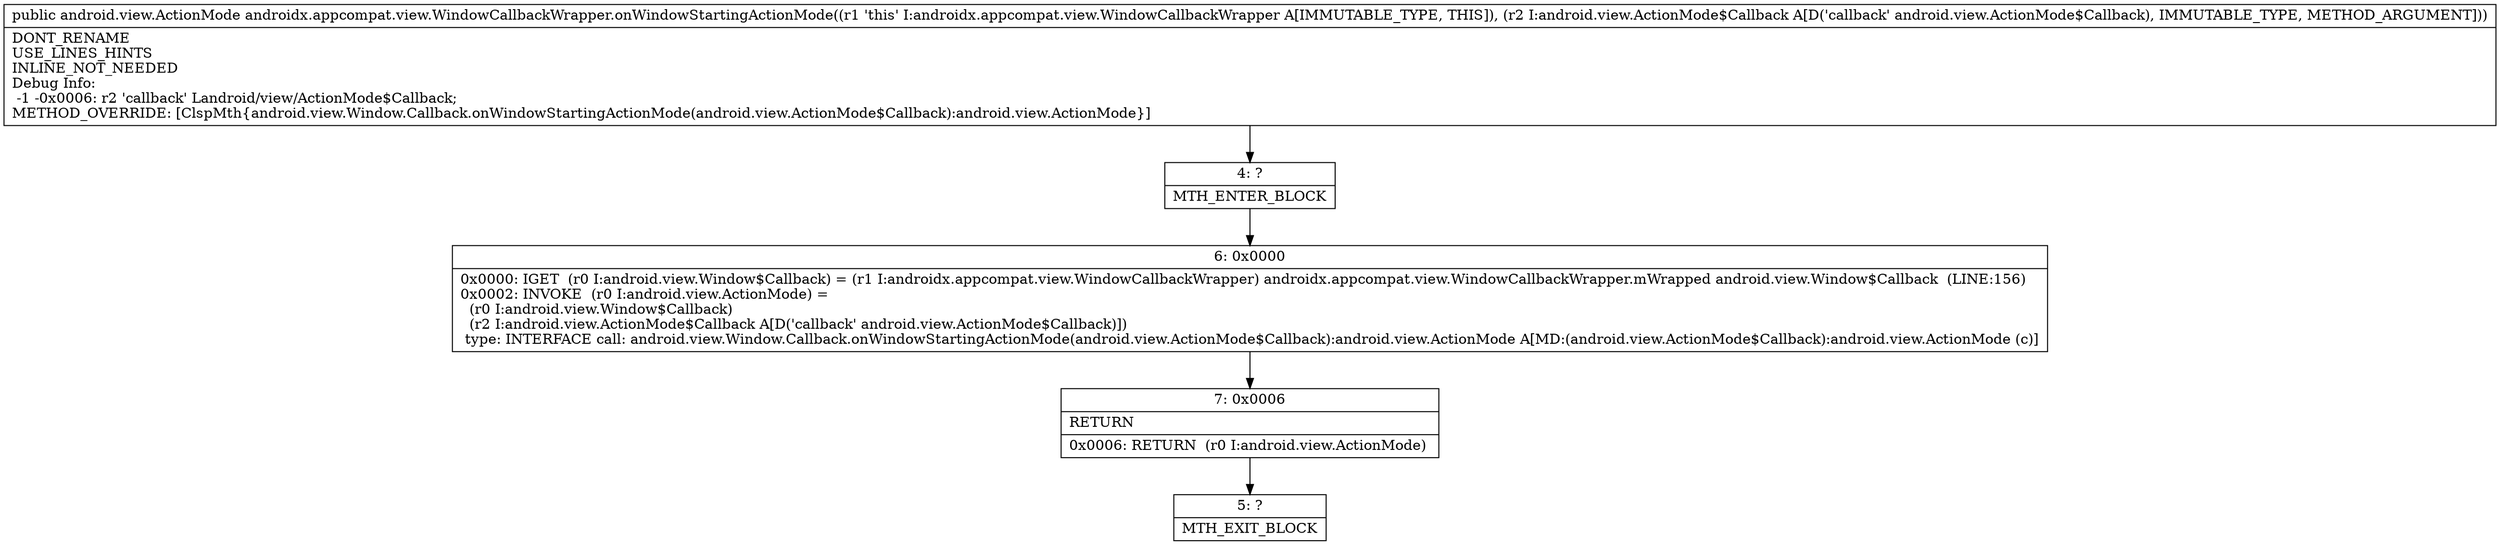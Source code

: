 digraph "CFG forandroidx.appcompat.view.WindowCallbackWrapper.onWindowStartingActionMode(Landroid\/view\/ActionMode$Callback;)Landroid\/view\/ActionMode;" {
Node_4 [shape=record,label="{4\:\ ?|MTH_ENTER_BLOCK\l}"];
Node_6 [shape=record,label="{6\:\ 0x0000|0x0000: IGET  (r0 I:android.view.Window$Callback) = (r1 I:androidx.appcompat.view.WindowCallbackWrapper) androidx.appcompat.view.WindowCallbackWrapper.mWrapped android.view.Window$Callback  (LINE:156)\l0x0002: INVOKE  (r0 I:android.view.ActionMode) = \l  (r0 I:android.view.Window$Callback)\l  (r2 I:android.view.ActionMode$Callback A[D('callback' android.view.ActionMode$Callback)])\l type: INTERFACE call: android.view.Window.Callback.onWindowStartingActionMode(android.view.ActionMode$Callback):android.view.ActionMode A[MD:(android.view.ActionMode$Callback):android.view.ActionMode (c)]\l}"];
Node_7 [shape=record,label="{7\:\ 0x0006|RETURN\l|0x0006: RETURN  (r0 I:android.view.ActionMode) \l}"];
Node_5 [shape=record,label="{5\:\ ?|MTH_EXIT_BLOCK\l}"];
MethodNode[shape=record,label="{public android.view.ActionMode androidx.appcompat.view.WindowCallbackWrapper.onWindowStartingActionMode((r1 'this' I:androidx.appcompat.view.WindowCallbackWrapper A[IMMUTABLE_TYPE, THIS]), (r2 I:android.view.ActionMode$Callback A[D('callback' android.view.ActionMode$Callback), IMMUTABLE_TYPE, METHOD_ARGUMENT]))  | DONT_RENAME\lUSE_LINES_HINTS\lINLINE_NOT_NEEDED\lDebug Info:\l  \-1 \-0x0006: r2 'callback' Landroid\/view\/ActionMode$Callback;\lMETHOD_OVERRIDE: [ClspMth\{android.view.Window.Callback.onWindowStartingActionMode(android.view.ActionMode$Callback):android.view.ActionMode\}]\l}"];
MethodNode -> Node_4;Node_4 -> Node_6;
Node_6 -> Node_7;
Node_7 -> Node_5;
}


